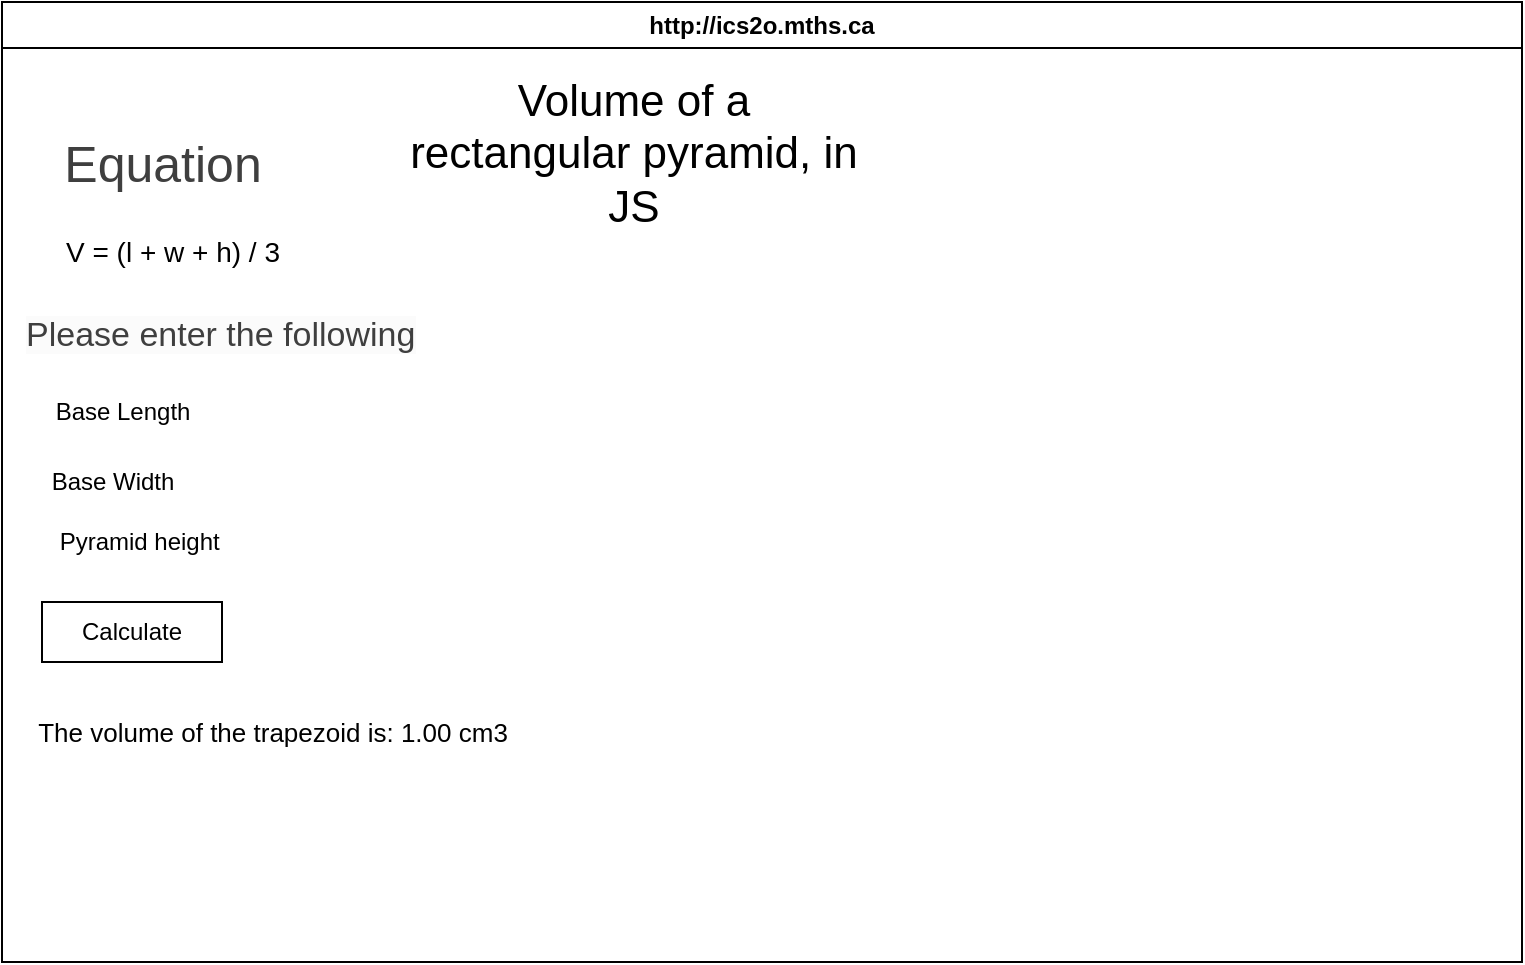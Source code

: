 <mxfile>
    <diagram id="HIP3nbAZw_EuaXWnEj3U" name="Page-1">
        <mxGraphModel dx="766" dy="661" grid="1" gridSize="10" guides="1" tooltips="1" connect="1" arrows="1" fold="1" page="1" pageScale="1" pageWidth="850" pageHeight="1100" math="0" shadow="0">
            <root>
                <mxCell id="0"/>
                <mxCell id="1" parent="0"/>
                <mxCell id="7" value="http://ics2o.mths.ca" style="swimlane;whiteSpace=wrap;html=1;" parent="1" vertex="1">
                    <mxGeometry x="40" y="40" width="760" height="480" as="geometry"/>
                </mxCell>
                <mxCell id="8" value="&lt;span style=&quot;color: rgb(63, 63, 63); font-size: 25px;&quot;&gt;Equation&lt;/span&gt;" style="text;html=1;align=center;verticalAlign=middle;resizable=0;points=[];autosize=1;strokeColor=none;fillColor=none;fontSize=21;" vertex="1" parent="7">
                    <mxGeometry x="20" y="60" width="120" height="40" as="geometry"/>
                </mxCell>
                <mxCell id="11" value="&lt;font style=&quot;font-size: 14px;&quot;&gt;V = (l + w + h) / 3&lt;/font&gt;" style="text;html=1;align=center;verticalAlign=middle;resizable=0;points=[];autosize=1;strokeColor=none;fillColor=none;" vertex="1" parent="7">
                    <mxGeometry x="20" y="110" width="130" height="30" as="geometry"/>
                </mxCell>
                <mxCell id="12" value="&lt;div style=&quot;text-align: center;&quot;&gt;&lt;span style=&quot;background-color: transparent; text-wrap-mode: nowrap;&quot;&gt;&lt;font style=&quot;font-size: 22px;&quot;&gt;Volume of a rectangular pyramid, in JS&lt;/font&gt;&lt;/span&gt;&lt;/div&gt;" style="text;whiteSpace=wrap;html=1;" vertex="1" parent="7">
                    <mxGeometry x="200" y="30" width="230" height="40" as="geometry"/>
                </mxCell>
                <mxCell id="13" value="&lt;span style=&quot;color: rgb(63, 63, 63); font-family: Helvetica; font-size: 17px; font-style: normal; font-variant-ligatures: normal; font-variant-caps: normal; font-weight: 400; letter-spacing: normal; orphans: 2; text-align: center; text-indent: 0px; text-transform: none; widows: 2; word-spacing: 0px; -webkit-text-stroke-width: 0px; white-space: nowrap; background-color: rgb(251, 251, 251); text-decoration-thickness: initial; text-decoration-style: initial; text-decoration-color: initial; display: inline !important; float: none;&quot;&gt;Please enter the following&lt;/span&gt;" style="text;whiteSpace=wrap;html=1;" vertex="1" parent="7">
                    <mxGeometry x="10" y="150" width="230" height="40" as="geometry"/>
                </mxCell>
                <mxCell id="14" value="Base Length" style="text;html=1;align=center;verticalAlign=middle;resizable=0;points=[];autosize=1;strokeColor=none;fillColor=none;" vertex="1" parent="7">
                    <mxGeometry x="15" y="190" width="90" height="30" as="geometry"/>
                </mxCell>
                <mxCell id="15" value="&lt;span style=&quot;color: rgb(0, 0, 0);&quot;&gt;Base&amp;nbsp;&lt;span style=&quot;font-family: monospace; font-size: 0px; text-align: start;&quot;&gt;%3CmxGraphModel%3E%3Croot%3E%3CmxCell%20id%3D%220%22%2F%3E%3CmxCell%20id%3D%221%22%20parent%3D%220%22%2F%3E%3CmxCell%20id%3D%222%22%20value%3D%22%26lt%3Bspan%20style%3D%26quot%3Bcolor%3A%20rgb(0%2C%200%2C%200)%3B%26quot%3B%26gt%3BLength%20of%20H%26lt%3B%2Fspan%26gt%3B%22%20style%3D%22text%3Bhtml%3D1%3Balign%3Dcenter%3BverticalAlign%3Dmiddle%3Bresizable%3D0%3Bpoints%3D%5B%5D%3Bautosize%3D1%3BstrokeColor%3Dnone%3BfillColor%3Dnone%3B%22%20vertex%3D%221%22%20parent%3D%221%22%3E%3CmxGeometry%20x%3D%2265%22%20y%3D%22280%22%20width%3D%2290%22%20height%3D%2230%22%20as%3D%22geometry%22%2F%3E%3C%2FmxCell%3E%3C%2Froot%3E%3C%2FmxGraphModel%3E&lt;/span&gt;Width&lt;/span&gt;" style="text;html=1;align=center;verticalAlign=middle;resizable=0;points=[];autosize=1;strokeColor=none;fillColor=none;" vertex="1" parent="7">
                    <mxGeometry x="15" y="225" width="80" height="30" as="geometry"/>
                </mxCell>
                <mxCell id="23" value="&lt;span style=&quot;color: rgb(0, 0, 0);&quot;&gt;Pyramid height&amp;nbsp;&lt;/span&gt;&lt;span style=&quot;font-family: monospace; font-size: 0px; text-align: start;&quot;&gt;%3CmxGraphModel%3E%3Croot%3E%3CmxCell%20id%3D%220%22%2F%3E%3CmxCell%20id%3D%221%22%20parent%3D%220%22%2F%3E%3CmxCell%20id%3D%222%22%20value%3D%22%26lt%3Bspan%20style%3D%26quot%3Bcolor%3A%20rgb(0%2C%200%2C%200)%3B%26quot%3B%26gt%3BLength%20of%20H%26lt%3B%2Fspan%26gt%3B%22%20style%3D%22text%3Bhtml%3D1%3Balign%3Dcenter%3BverticalAlign%3Dmiddle%3Bresizable%3D0%3Bpoints%3D%5B%5D%3Bautosize%3D1%3BstrokeColor%3Dnone%3BfillColor%3Dnone%3B%22%20vertex%3D%221%22%20parent%3D%221%22%3E%3CmxGeometry%20x%3D%2265%22%20y%3D%22280%22%20width%3D%2290%22%20height%3D%2230%22%20as%3D%22geometry%22%2F%3E%3C%2FmxCell%3E%3C%2Froot%3E%3C%2FmxGraphModel%Height&lt;/span&gt;" style="text;html=1;align=center;verticalAlign=middle;resizable=0;points=[];autosize=1;strokeColor=none;fillColor=none;" vertex="1" parent="7">
                    <mxGeometry x="15" y="255" width="110" height="30" as="geometry"/>
                </mxCell>
                <mxCell id="24" value="Calculate" style="whiteSpace=wrap;html=1;" vertex="1" parent="7">
                    <mxGeometry x="20" y="300" width="90" height="30" as="geometry"/>
                </mxCell>
                <mxCell id="25" value="The volume of the trapezoid is: 1.00 cm3" style="text;html=1;align=center;verticalAlign=middle;resizable=0;points=[];autosize=1;strokeColor=none;fillColor=none;fontSize=13;" vertex="1" parent="7">
                    <mxGeometry x="5" y="350" width="260" height="30" as="geometry"/>
                </mxCell>
                <mxCell id="10" value="&lt;span style=&quot;font-family: monospace; font-size: 0px; text-align: start;&quot;&gt;V&lt;/span&gt;" style="text;html=1;align=center;verticalAlign=middle;resizable=0;points=[];autosize=1;strokeColor=none;fillColor=none;" vertex="1" parent="1">
                    <mxGeometry x="120" y="148" width="20" height="30" as="geometry"/>
                </mxCell>
            </root>
        </mxGraphModel>
    </diagram>
</mxfile>